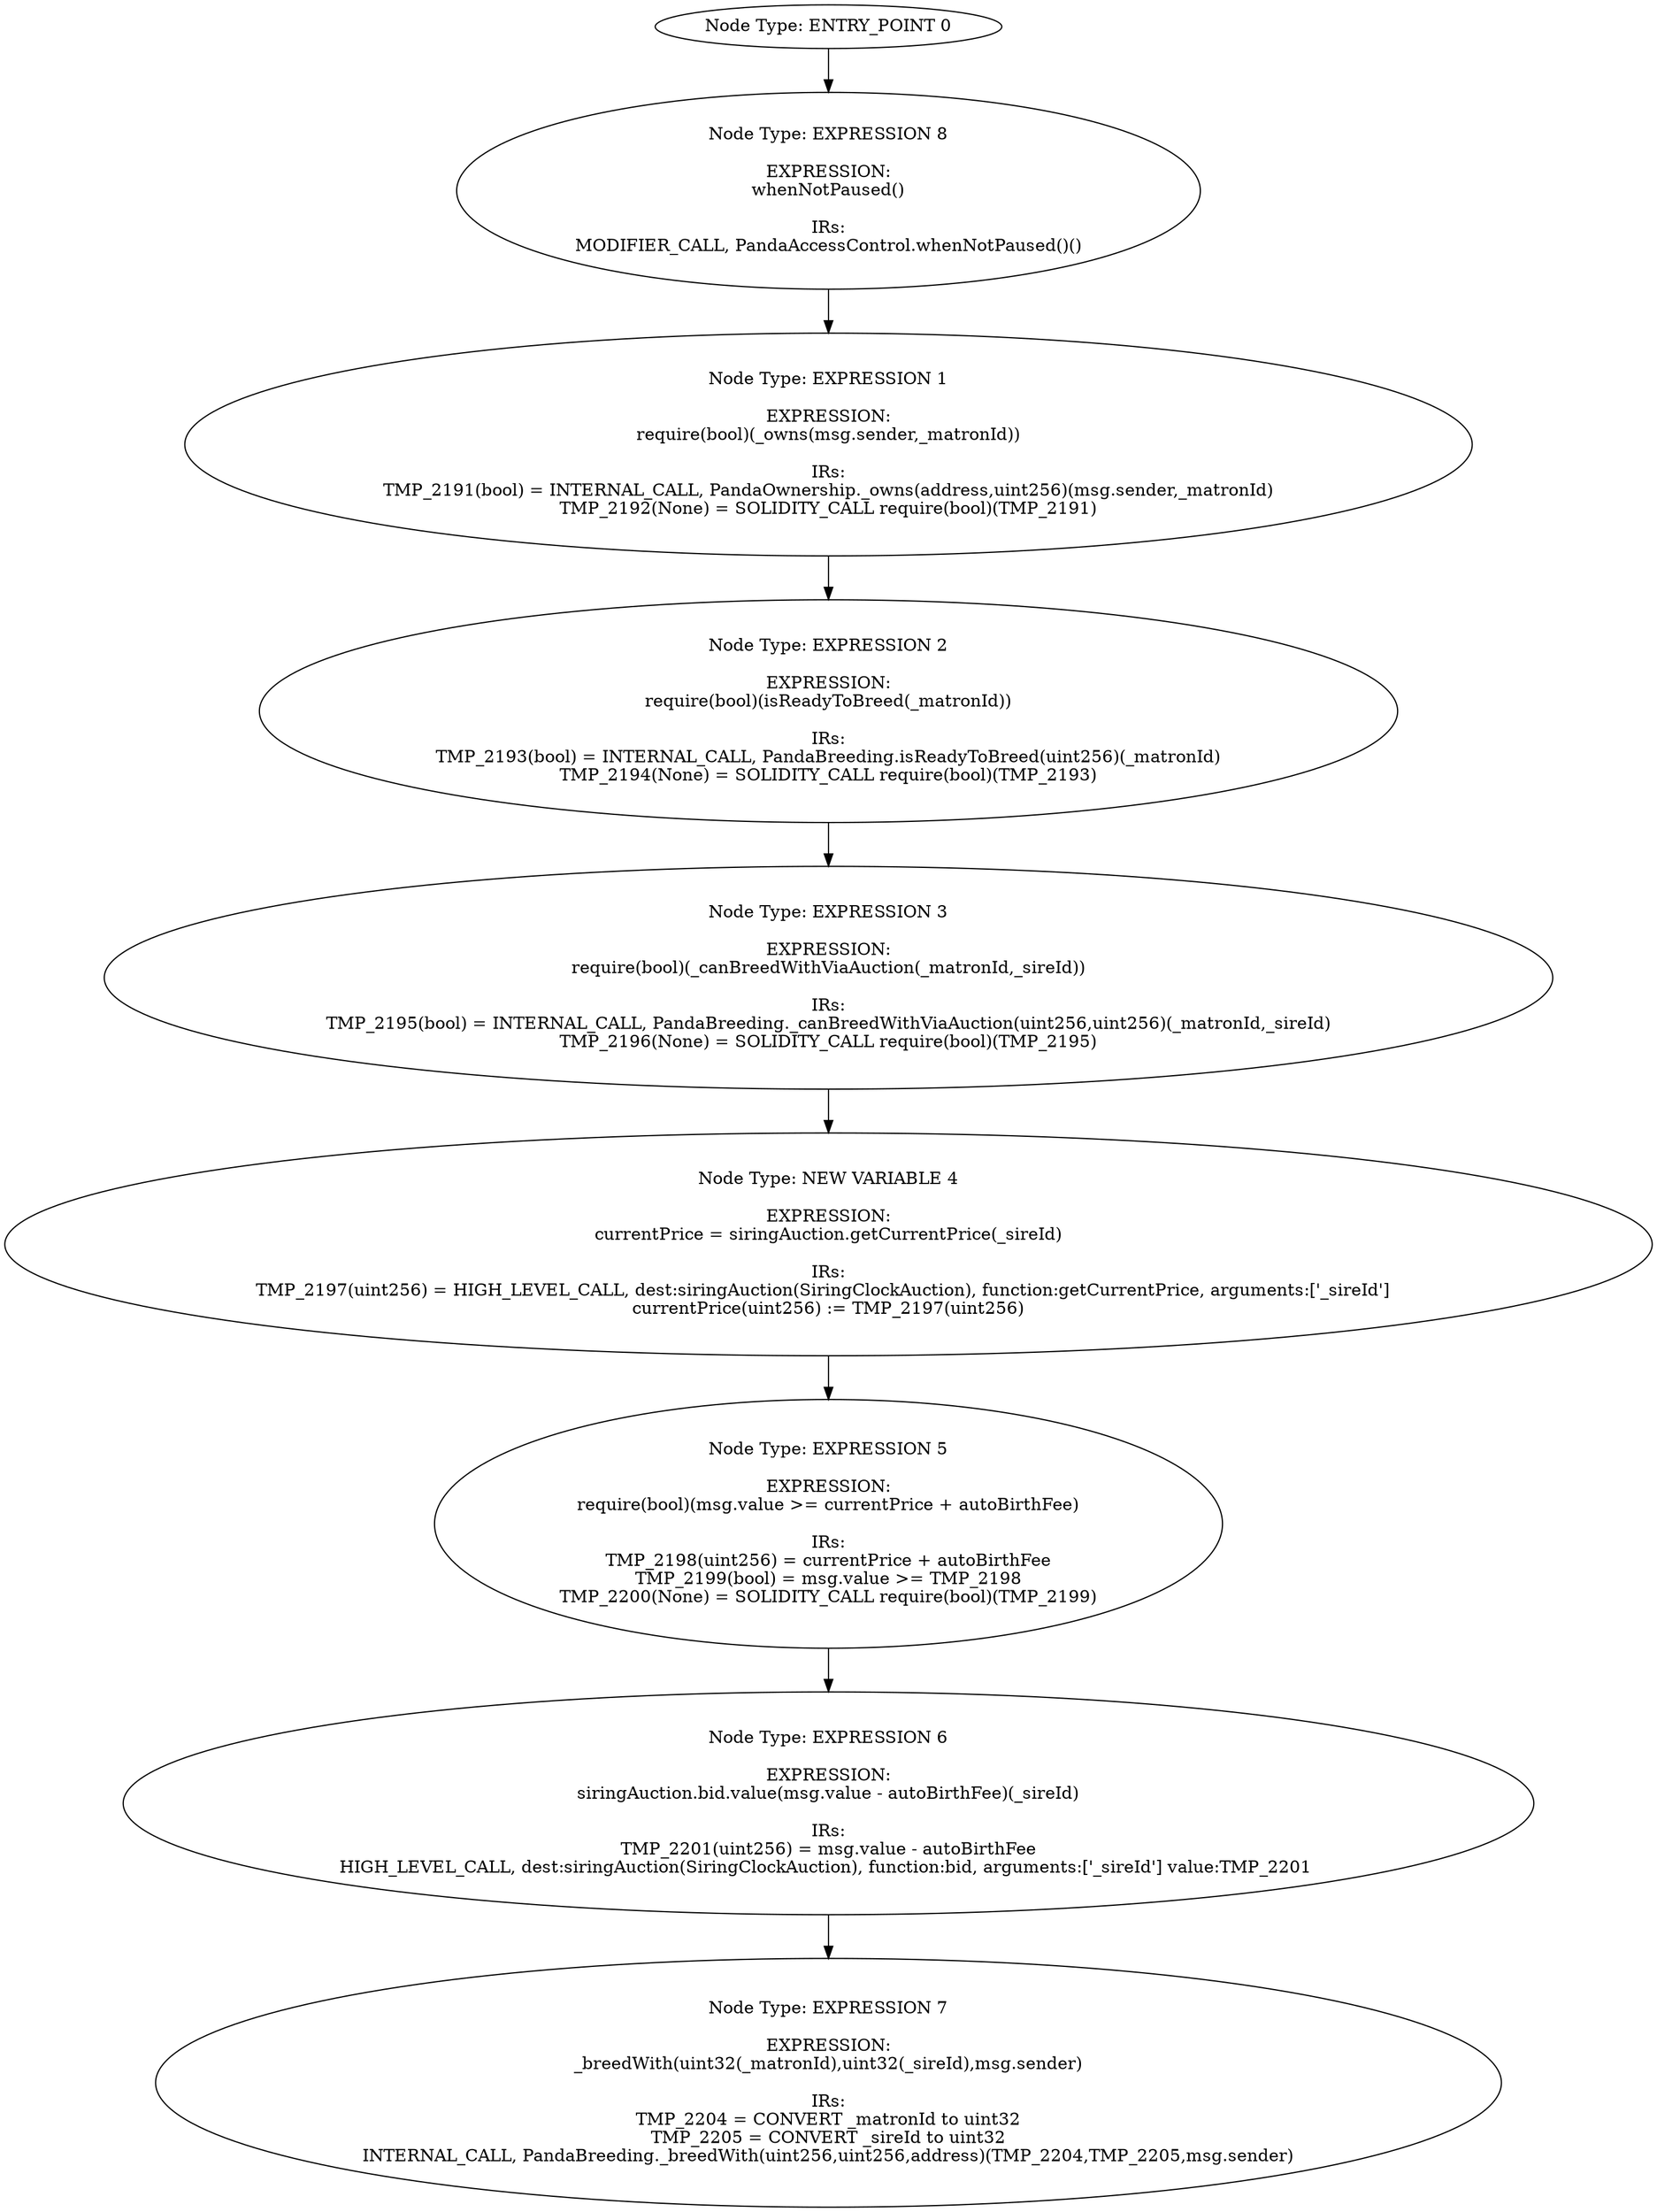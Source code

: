 digraph{
0[label="Node Type: ENTRY_POINT 0
"];
0->8;
1[label="Node Type: EXPRESSION 1

EXPRESSION:
require(bool)(_owns(msg.sender,_matronId))

IRs:
TMP_2191(bool) = INTERNAL_CALL, PandaOwnership._owns(address,uint256)(msg.sender,_matronId)
TMP_2192(None) = SOLIDITY_CALL require(bool)(TMP_2191)"];
1->2;
2[label="Node Type: EXPRESSION 2

EXPRESSION:
require(bool)(isReadyToBreed(_matronId))

IRs:
TMP_2193(bool) = INTERNAL_CALL, PandaBreeding.isReadyToBreed(uint256)(_matronId)
TMP_2194(None) = SOLIDITY_CALL require(bool)(TMP_2193)"];
2->3;
3[label="Node Type: EXPRESSION 3

EXPRESSION:
require(bool)(_canBreedWithViaAuction(_matronId,_sireId))

IRs:
TMP_2195(bool) = INTERNAL_CALL, PandaBreeding._canBreedWithViaAuction(uint256,uint256)(_matronId,_sireId)
TMP_2196(None) = SOLIDITY_CALL require(bool)(TMP_2195)"];
3->4;
4[label="Node Type: NEW VARIABLE 4

EXPRESSION:
currentPrice = siringAuction.getCurrentPrice(_sireId)

IRs:
TMP_2197(uint256) = HIGH_LEVEL_CALL, dest:siringAuction(SiringClockAuction), function:getCurrentPrice, arguments:['_sireId']  
currentPrice(uint256) := TMP_2197(uint256)"];
4->5;
5[label="Node Type: EXPRESSION 5

EXPRESSION:
require(bool)(msg.value >= currentPrice + autoBirthFee)

IRs:
TMP_2198(uint256) = currentPrice + autoBirthFee
TMP_2199(bool) = msg.value >= TMP_2198
TMP_2200(None) = SOLIDITY_CALL require(bool)(TMP_2199)"];
5->6;
6[label="Node Type: EXPRESSION 6

EXPRESSION:
siringAuction.bid.value(msg.value - autoBirthFee)(_sireId)

IRs:
TMP_2201(uint256) = msg.value - autoBirthFee
HIGH_LEVEL_CALL, dest:siringAuction(SiringClockAuction), function:bid, arguments:['_sireId'] value:TMP_2201 "];
6->7;
7[label="Node Type: EXPRESSION 7

EXPRESSION:
_breedWith(uint32(_matronId),uint32(_sireId),msg.sender)

IRs:
TMP_2204 = CONVERT _matronId to uint32
TMP_2205 = CONVERT _sireId to uint32
INTERNAL_CALL, PandaBreeding._breedWith(uint256,uint256,address)(TMP_2204,TMP_2205,msg.sender)"];
8[label="Node Type: EXPRESSION 8

EXPRESSION:
whenNotPaused()

IRs:
MODIFIER_CALL, PandaAccessControl.whenNotPaused()()"];
8->1;
}
